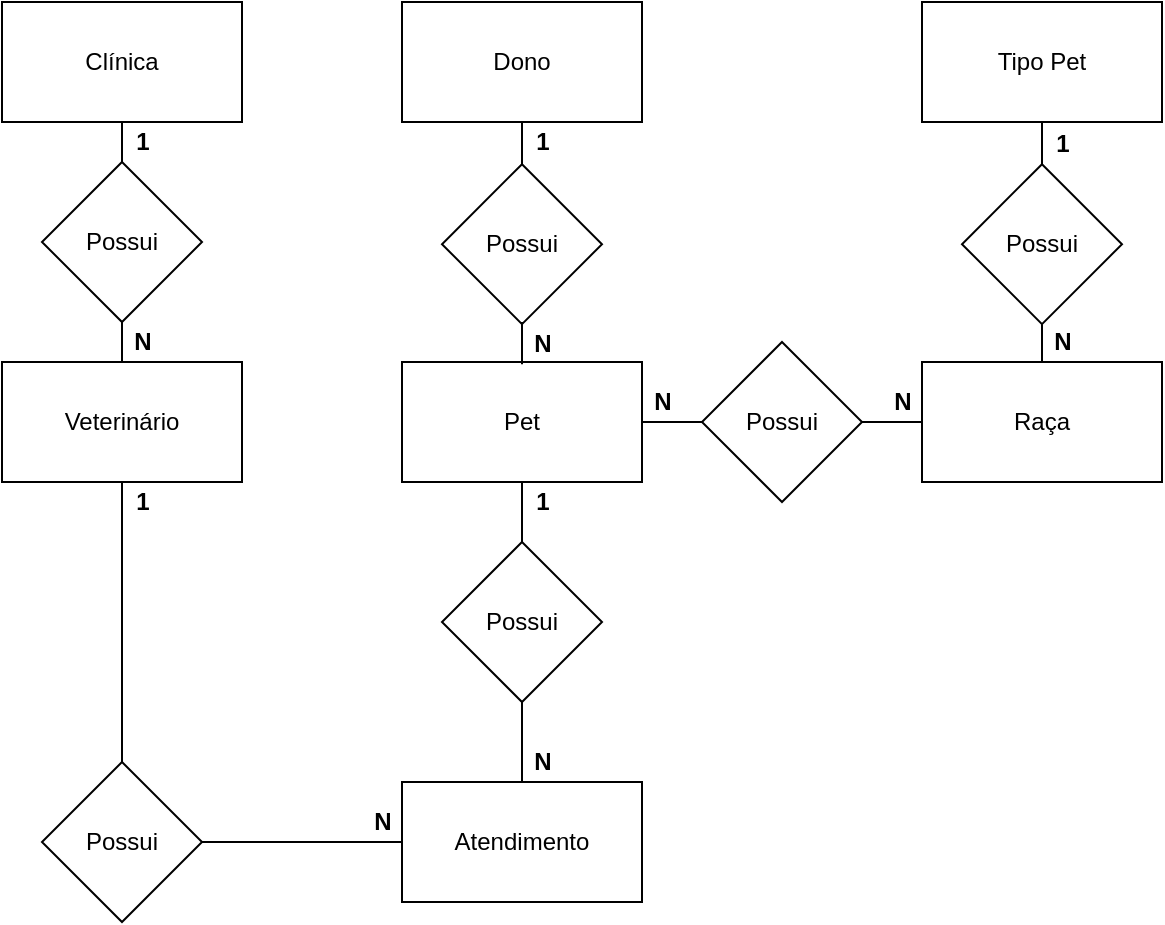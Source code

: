 <mxfile version="12.5.8" type="device" pages="2"><diagram id="moCS_vr9ycsooao_fhMp" name="Page-1"><mxGraphModel dx="1038" dy="580" grid="1" gridSize="10" guides="1" tooltips="1" connect="1" arrows="1" fold="1" page="1" pageScale="1" pageWidth="827" pageHeight="1169" math="0" shadow="0"><root><mxCell id="0"/><mxCell id="1" parent="0"/><mxCell id="rK0s4HhLpOZ81JK6znJL-1" value="Clínica" style="rounded=0;whiteSpace=wrap;html=1;" parent="1" vertex="1"><mxGeometry x="80" y="80" width="120" height="60" as="geometry"/></mxCell><mxCell id="rK0s4HhLpOZ81JK6znJL-2" value="Dono" style="rounded=0;whiteSpace=wrap;html=1;" parent="1" vertex="1"><mxGeometry x="280" y="80" width="120" height="60" as="geometry"/></mxCell><mxCell id="rK0s4HhLpOZ81JK6znJL-3" value="Tipo Pet" style="rounded=0;whiteSpace=wrap;html=1;" parent="1" vertex="1"><mxGeometry x="540" y="80" width="120" height="60" as="geometry"/></mxCell><mxCell id="rK0s4HhLpOZ81JK6znJL-5" value="Veterinário" style="rounded=0;whiteSpace=wrap;html=1;" parent="1" vertex="1"><mxGeometry x="80" y="260" width="120" height="60" as="geometry"/></mxCell><mxCell id="rK0s4HhLpOZ81JK6znJL-6" value="Atendimento" style="rounded=0;whiteSpace=wrap;html=1;" parent="1" vertex="1"><mxGeometry x="280" y="470" width="120" height="60" as="geometry"/></mxCell><mxCell id="rK0s4HhLpOZ81JK6znJL-7" value="Possui" style="rhombus;whiteSpace=wrap;html=1;" parent="1" vertex="1"><mxGeometry x="100" y="160" width="80" height="80" as="geometry"/></mxCell><mxCell id="rK0s4HhLpOZ81JK6znJL-8" value="" style="endArrow=none;html=1;entryX=0.5;entryY=1;entryDx=0;entryDy=0;exitX=0.5;exitY=0;exitDx=0;exitDy=0;" parent="1" source="rK0s4HhLpOZ81JK6znJL-7" target="rK0s4HhLpOZ81JK6znJL-1" edge="1"><mxGeometry width="50" height="50" relative="1" as="geometry"><mxPoint x="80" y="430" as="sourcePoint"/><mxPoint x="130" y="380" as="targetPoint"/></mxGeometry></mxCell><mxCell id="rK0s4HhLpOZ81JK6znJL-9" value="" style="endArrow=none;html=1;entryX=0.5;entryY=1;entryDx=0;entryDy=0;exitX=0.5;exitY=0;exitDx=0;exitDy=0;" parent="1" source="rK0s4HhLpOZ81JK6znJL-5" target="rK0s4HhLpOZ81JK6znJL-7" edge="1"><mxGeometry width="50" height="50" relative="1" as="geometry"><mxPoint x="150" y="170" as="sourcePoint"/><mxPoint x="150" y="150" as="targetPoint"/></mxGeometry></mxCell><mxCell id="rK0s4HhLpOZ81JK6znJL-10" value="&lt;b&gt;N&lt;/b&gt;" style="text;html=1;align=center;verticalAlign=middle;resizable=0;points=[];autosize=1;" parent="1" vertex="1"><mxGeometry x="140" y="240" width="20" height="20" as="geometry"/></mxCell><mxCell id="rK0s4HhLpOZ81JK6znJL-11" value="&lt;b&gt;1&lt;/b&gt;" style="text;html=1;align=center;verticalAlign=middle;resizable=0;points=[];autosize=1;" parent="1" vertex="1"><mxGeometry x="140" y="140" width="20" height="20" as="geometry"/></mxCell><mxCell id="rK0s4HhLpOZ81JK6znJL-12" value="Possui" style="rhombus;whiteSpace=wrap;html=1;" parent="1" vertex="1"><mxGeometry x="100" y="460" width="80" height="80" as="geometry"/></mxCell><mxCell id="rK0s4HhLpOZ81JK6znJL-15" value="" style="endArrow=none;html=1;entryX=0.5;entryY=0;entryDx=0;entryDy=0;exitX=0.5;exitY=1;exitDx=0;exitDy=0;" parent="1" source="rK0s4HhLpOZ81JK6znJL-5" target="rK0s4HhLpOZ81JK6znJL-12" edge="1"><mxGeometry width="50" height="50" relative="1" as="geometry"><mxPoint x="80" y="400" as="sourcePoint"/><mxPoint x="130" y="350" as="targetPoint"/><Array as="points"><mxPoint x="140" y="320"/></Array></mxGeometry></mxCell><mxCell id="rK0s4HhLpOZ81JK6znJL-16" value="" style="endArrow=none;html=1;entryX=0;entryY=0.5;entryDx=0;entryDy=0;exitX=1;exitY=0.5;exitDx=0;exitDy=0;" parent="1" source="rK0s4HhLpOZ81JK6znJL-12" target="rK0s4HhLpOZ81JK6znJL-6" edge="1"><mxGeometry width="50" height="50" relative="1" as="geometry"><mxPoint x="210" y="410" as="sourcePoint"/><mxPoint x="250" y="410" as="targetPoint"/><Array as="points"/></mxGeometry></mxCell><mxCell id="rK0s4HhLpOZ81JK6znJL-18" value="&lt;b&gt;1&lt;/b&gt;" style="text;html=1;align=center;verticalAlign=middle;resizable=0;points=[];autosize=1;" parent="1" vertex="1"><mxGeometry x="140" y="320" width="20" height="20" as="geometry"/></mxCell><mxCell id="rK0s4HhLpOZ81JK6znJL-19" value="&lt;b&gt;N&lt;/b&gt;" style="text;html=1;align=center;verticalAlign=middle;resizable=0;points=[];autosize=1;" parent="1" vertex="1"><mxGeometry x="260" y="480" width="20" height="20" as="geometry"/></mxCell><mxCell id="rK0s4HhLpOZ81JK6znJL-24" value="Pet" style="rounded=0;whiteSpace=wrap;html=1;" parent="1" vertex="1"><mxGeometry x="280" y="260" width="120" height="60" as="geometry"/></mxCell><mxCell id="rK0s4HhLpOZ81JK6znJL-27" value="Possui" style="rhombus;whiteSpace=wrap;html=1;" parent="1" vertex="1"><mxGeometry x="300" y="350" width="80" height="80" as="geometry"/></mxCell><mxCell id="rK0s4HhLpOZ81JK6znJL-28" value="&lt;b&gt;N&lt;/b&gt;" style="text;html=1;align=center;verticalAlign=middle;resizable=0;points=[];autosize=1;" parent="1" vertex="1"><mxGeometry x="340" y="450" width="20" height="20" as="geometry"/></mxCell><mxCell id="rK0s4HhLpOZ81JK6znJL-29" value="&lt;b&gt;1&lt;/b&gt;" style="text;html=1;align=center;verticalAlign=middle;resizable=0;points=[];autosize=1;" parent="1" vertex="1"><mxGeometry x="340" y="320" width="20" height="20" as="geometry"/></mxCell><mxCell id="rK0s4HhLpOZ81JK6znJL-32" value="" style="endArrow=none;html=1;entryX=0.5;entryY=1;entryDx=0;entryDy=0;exitX=0.5;exitY=0;exitDx=0;exitDy=0;" parent="1" source="rK0s4HhLpOZ81JK6znJL-27" target="rK0s4HhLpOZ81JK6znJL-24" edge="1"><mxGeometry width="50" height="50" relative="1" as="geometry"><mxPoint x="150" y="170" as="sourcePoint"/><mxPoint x="150" y="150" as="targetPoint"/><Array as="points"/></mxGeometry></mxCell><mxCell id="rK0s4HhLpOZ81JK6znJL-33" value="" style="endArrow=none;html=1;entryX=0.5;entryY=1;entryDx=0;entryDy=0;exitX=0.5;exitY=0;exitDx=0;exitDy=0;" parent="1" source="rK0s4HhLpOZ81JK6znJL-6" target="rK0s4HhLpOZ81JK6znJL-27" edge="1"><mxGeometry width="50" height="50" relative="1" as="geometry"><mxPoint x="350" y="360" as="sourcePoint"/><mxPoint x="350" y="330" as="targetPoint"/><Array as="points"/></mxGeometry></mxCell><mxCell id="rK0s4HhLpOZ81JK6znJL-34" value="Possui" style="rhombus;whiteSpace=wrap;html=1;" parent="1" vertex="1"><mxGeometry x="300" y="161.1" width="80" height="80" as="geometry"/></mxCell><mxCell id="rK0s4HhLpOZ81JK6znJL-35" value="&lt;b&gt;N&lt;/b&gt;" style="text;html=1;align=center;verticalAlign=middle;resizable=0;points=[];autosize=1;" parent="1" vertex="1"><mxGeometry x="340" y="241.1" width="20" height="20" as="geometry"/></mxCell><mxCell id="rK0s4HhLpOZ81JK6znJL-36" value="&lt;b&gt;1&lt;/b&gt;" style="text;html=1;align=center;verticalAlign=middle;resizable=0;points=[];autosize=1;" parent="1" vertex="1"><mxGeometry x="340" y="140" width="20" height="20" as="geometry"/></mxCell><mxCell id="rK0s4HhLpOZ81JK6znJL-37" value="" style="endArrow=none;html=1;exitX=0.5;exitY=0;exitDx=0;exitDy=0;" parent="1" source="rK0s4HhLpOZ81JK6znJL-34" edge="1"><mxGeometry width="50" height="50" relative="1" as="geometry"><mxPoint x="150" y="-38.9" as="sourcePoint"/><mxPoint x="340" y="140" as="targetPoint"/><Array as="points"/></mxGeometry></mxCell><mxCell id="rK0s4HhLpOZ81JK6znJL-38" value="" style="endArrow=none;html=1;exitX=0.5;exitY=0;exitDx=0;exitDy=0;" parent="1" edge="1"><mxGeometry width="50" height="50" relative="1" as="geometry"><mxPoint x="340" y="261.1" as="sourcePoint"/><mxPoint x="340" y="240" as="targetPoint"/><Array as="points"/></mxGeometry></mxCell><mxCell id="rK0s4HhLpOZ81JK6znJL-39" value="Possui" style="rhombus;whiteSpace=wrap;html=1;" parent="1" vertex="1"><mxGeometry x="430" y="250" width="80" height="80" as="geometry"/></mxCell><mxCell id="rK0s4HhLpOZ81JK6znJL-41" value="Possui" style="rhombus;whiteSpace=wrap;html=1;" parent="1" vertex="1"><mxGeometry x="560" y="161.1" width="80" height="80" as="geometry"/></mxCell><mxCell id="rK0s4HhLpOZ81JK6znJL-42" value="Raça" style="rounded=0;whiteSpace=wrap;html=1;" parent="1" vertex="1"><mxGeometry x="540" y="260" width="120" height="60" as="geometry"/></mxCell><mxCell id="rK0s4HhLpOZ81JK6znJL-43" value="" style="endArrow=none;html=1;entryX=1;entryY=0.5;entryDx=0;entryDy=0;exitX=0;exitY=0.5;exitDx=0;exitDy=0;" parent="1" source="rK0s4HhLpOZ81JK6znJL-39" target="rK0s4HhLpOZ81JK6znJL-24" edge="1"><mxGeometry width="50" height="50" relative="1" as="geometry"><mxPoint x="350" y="360" as="sourcePoint"/><mxPoint x="350" y="330" as="targetPoint"/><Array as="points"/></mxGeometry></mxCell><mxCell id="rK0s4HhLpOZ81JK6znJL-44" value="" style="endArrow=none;html=1;entryX=1;entryY=0.5;entryDx=0;entryDy=0;exitX=0;exitY=0.5;exitDx=0;exitDy=0;" parent="1" source="rK0s4HhLpOZ81JK6znJL-42" target="rK0s4HhLpOZ81JK6znJL-39" edge="1"><mxGeometry width="50" height="50" relative="1" as="geometry"><mxPoint x="440" y="300" as="sourcePoint"/><mxPoint x="410" y="300" as="targetPoint"/><Array as="points"/></mxGeometry></mxCell><mxCell id="rK0s4HhLpOZ81JK6znJL-45" value="" style="endArrow=none;html=1;entryX=0.5;entryY=1;entryDx=0;entryDy=0;exitX=0.5;exitY=0;exitDx=0;exitDy=0;" parent="1" source="rK0s4HhLpOZ81JK6znJL-42" target="rK0s4HhLpOZ81JK6znJL-41" edge="1"><mxGeometry width="50" height="50" relative="1" as="geometry"><mxPoint x="550" y="300" as="sourcePoint"/><mxPoint x="520" y="300" as="targetPoint"/><Array as="points"/></mxGeometry></mxCell><mxCell id="rK0s4HhLpOZ81JK6znJL-46" value="" style="endArrow=none;html=1;entryX=0.5;entryY=0;entryDx=0;entryDy=0;exitX=0.5;exitY=1;exitDx=0;exitDy=0;" parent="1" source="rK0s4HhLpOZ81JK6znJL-3" target="rK0s4HhLpOZ81JK6znJL-41" edge="1"><mxGeometry width="50" height="50" relative="1" as="geometry"><mxPoint x="550" y="300" as="sourcePoint"/><mxPoint x="520" y="300" as="targetPoint"/><Array as="points"/></mxGeometry></mxCell><mxCell id="rK0s4HhLpOZ81JK6znJL-48" value="&lt;b&gt;N&lt;/b&gt;" style="text;html=1;align=center;verticalAlign=middle;resizable=0;points=[];autosize=1;" parent="1" vertex="1"><mxGeometry x="400" y="270" width="20" height="20" as="geometry"/></mxCell><mxCell id="rK0s4HhLpOZ81JK6znJL-49" value="&lt;b&gt;N&lt;/b&gt;" style="text;html=1;align=center;verticalAlign=middle;resizable=0;points=[];autosize=1;" parent="1" vertex="1"><mxGeometry x="520" y="270" width="20" height="20" as="geometry"/></mxCell><mxCell id="rK0s4HhLpOZ81JK6znJL-50" value="&lt;b&gt;1&lt;/b&gt;" style="text;html=1;align=center;verticalAlign=middle;resizable=0;points=[];autosize=1;" parent="1" vertex="1"><mxGeometry x="600" y="141.1" width="20" height="20" as="geometry"/></mxCell><mxCell id="rK0s4HhLpOZ81JK6znJL-51" value="&lt;b&gt;N&lt;/b&gt;" style="text;html=1;align=center;verticalAlign=middle;resizable=0;points=[];autosize=1;" parent="1" vertex="1"><mxGeometry x="600" y="240" width="20" height="20" as="geometry"/></mxCell></root></mxGraphModel></diagram><diagram id="EmdqyFJIYe3N-oc6AVjV" name="Page-2"><mxGraphModel dx="1038" dy="580" grid="1" gridSize="10" guides="1" tooltips="1" connect="1" arrows="1" fold="1" page="1" pageScale="1" pageWidth="827" pageHeight="1169" math="0" shadow="0"><root><mxCell id="hVwzZ9mgzbWYXEC43_uT-0"/><mxCell id="hVwzZ9mgzbWYXEC43_uT-1" parent="hVwzZ9mgzbWYXEC43_uT-0"/><mxCell id="hVwzZ9mgzbWYXEC43_uT-2" value="Clinica" style="swimlane;fontStyle=0;childLayout=stackLayout;horizontal=1;startSize=26;fillColor=#e0e0e0;horizontalStack=0;resizeParent=1;resizeParentMax=0;resizeLast=0;collapsible=1;marginBottom=0;swimlaneFillColor=#ffffff;align=center;fontSize=14;" vertex="1" parent="hVwzZ9mgzbWYXEC43_uT-1"><mxGeometry x="40" y="320" width="160" height="118" as="geometry"/></mxCell><mxCell id="hVwzZ9mgzbWYXEC43_uT-3" value="IDClinica" style="shape=partialRectangle;top=0;left=0;right=0;bottom=1;align=left;verticalAlign=middle;fillColor=none;spacingLeft=34;spacingRight=4;overflow=hidden;rotatable=0;points=[[0,0.5],[1,0.5]];portConstraint=eastwest;dropTarget=0;fontStyle=5;fontSize=12;" vertex="1" parent="hVwzZ9mgzbWYXEC43_uT-2"><mxGeometry y="26" width="160" height="30" as="geometry"/></mxCell><mxCell id="hVwzZ9mgzbWYXEC43_uT-4" value="PK" style="shape=partialRectangle;top=0;left=0;bottom=0;fillColor=none;align=left;verticalAlign=middle;spacingLeft=4;spacingRight=4;overflow=hidden;rotatable=0;points=[];portConstraint=eastwest;part=1;fontSize=12;" vertex="1" connectable="0" parent="hVwzZ9mgzbWYXEC43_uT-3"><mxGeometry width="30" height="30" as="geometry"/></mxCell><mxCell id="hVwzZ9mgzbWYXEC43_uT-5" value="Endereco" style="shape=partialRectangle;top=0;left=0;right=0;bottom=0;align=left;verticalAlign=top;fillColor=none;spacingLeft=34;spacingRight=4;overflow=hidden;rotatable=0;points=[[0,0.5],[1,0.5]];portConstraint=eastwest;dropTarget=0;fontSize=12;" vertex="1" parent="hVwzZ9mgzbWYXEC43_uT-2"><mxGeometry y="56" width="160" height="26" as="geometry"/></mxCell><mxCell id="hVwzZ9mgzbWYXEC43_uT-6" value="" style="shape=partialRectangle;top=0;left=0;bottom=0;fillColor=none;align=left;verticalAlign=top;spacingLeft=4;spacingRight=4;overflow=hidden;rotatable=0;points=[];portConstraint=eastwest;part=1;fontSize=12;" vertex="1" connectable="0" parent="hVwzZ9mgzbWYXEC43_uT-5"><mxGeometry width="30" height="26" as="geometry"/></mxCell><mxCell id="hVwzZ9mgzbWYXEC43_uT-7" value="Razao_Social (nome)" style="shape=partialRectangle;top=0;left=0;right=0;bottom=0;align=left;verticalAlign=top;fillColor=none;spacingLeft=34;spacingRight=4;overflow=hidden;rotatable=0;points=[[0,0.5],[1,0.5]];portConstraint=eastwest;dropTarget=0;fontSize=12;" vertex="1" parent="hVwzZ9mgzbWYXEC43_uT-2"><mxGeometry y="82" width="160" height="26" as="geometry"/></mxCell><mxCell id="hVwzZ9mgzbWYXEC43_uT-8" value="" style="shape=partialRectangle;top=0;left=0;bottom=0;fillColor=none;align=left;verticalAlign=top;spacingLeft=4;spacingRight=4;overflow=hidden;rotatable=0;points=[];portConstraint=eastwest;part=1;fontSize=12;" vertex="1" connectable="0" parent="hVwzZ9mgzbWYXEC43_uT-7"><mxGeometry width="30" height="26" as="geometry"/></mxCell><mxCell id="hVwzZ9mgzbWYXEC43_uT-9" value="" style="shape=partialRectangle;top=0;left=0;right=0;bottom=0;align=left;verticalAlign=top;fillColor=none;spacingLeft=34;spacingRight=4;overflow=hidden;rotatable=0;points=[[0,0.5],[1,0.5]];portConstraint=eastwest;dropTarget=0;fontSize=12;" vertex="1" parent="hVwzZ9mgzbWYXEC43_uT-2"><mxGeometry y="108" width="160" height="10" as="geometry"/></mxCell><mxCell id="hVwzZ9mgzbWYXEC43_uT-10" value="" style="shape=partialRectangle;top=0;left=0;bottom=0;fillColor=none;align=left;verticalAlign=top;spacingLeft=4;spacingRight=4;overflow=hidden;rotatable=0;points=[];portConstraint=eastwest;part=1;fontSize=12;" vertex="1" connectable="0" parent="hVwzZ9mgzbWYXEC43_uT-9"><mxGeometry width="30" height="10" as="geometry"/></mxCell><mxCell id="hVwzZ9mgzbWYXEC43_uT-11" value="Dono" style="swimlane;fontStyle=0;childLayout=stackLayout;horizontal=1;startSize=26;fillColor=#e0e0e0;horizontalStack=0;resizeParent=1;resizeParentMax=0;resizeLast=0;collapsible=1;marginBottom=0;swimlaneFillColor=#ffffff;align=center;fontSize=14;" vertex="1" parent="hVwzZ9mgzbWYXEC43_uT-1"><mxGeometry x="280" y="320" width="160" height="92" as="geometry"/></mxCell><mxCell id="hVwzZ9mgzbWYXEC43_uT-12" value="IDDono" style="shape=partialRectangle;top=0;left=0;right=0;bottom=1;align=left;verticalAlign=middle;fillColor=none;spacingLeft=34;spacingRight=4;overflow=hidden;rotatable=0;points=[[0,0.5],[1,0.5]];portConstraint=eastwest;dropTarget=0;fontStyle=5;fontSize=12;" vertex="1" parent="hVwzZ9mgzbWYXEC43_uT-11"><mxGeometry y="26" width="160" height="30" as="geometry"/></mxCell><mxCell id="hVwzZ9mgzbWYXEC43_uT-13" value="PK" style="shape=partialRectangle;top=0;left=0;bottom=0;fillColor=none;align=left;verticalAlign=middle;spacingLeft=4;spacingRight=4;overflow=hidden;rotatable=0;points=[];portConstraint=eastwest;part=1;fontSize=12;" vertex="1" connectable="0" parent="hVwzZ9mgzbWYXEC43_uT-12"><mxGeometry width="30" height="30" as="geometry"/></mxCell><mxCell id="hVwzZ9mgzbWYXEC43_uT-14" value="Nome" style="shape=partialRectangle;top=0;left=0;right=0;bottom=0;align=left;verticalAlign=top;fillColor=none;spacingLeft=34;spacingRight=4;overflow=hidden;rotatable=0;points=[[0,0.5],[1,0.5]];portConstraint=eastwest;dropTarget=0;fontSize=12;" vertex="1" parent="hVwzZ9mgzbWYXEC43_uT-11"><mxGeometry y="56" width="160" height="26" as="geometry"/></mxCell><mxCell id="hVwzZ9mgzbWYXEC43_uT-15" value="" style="shape=partialRectangle;top=0;left=0;bottom=0;fillColor=none;align=left;verticalAlign=top;spacingLeft=4;spacingRight=4;overflow=hidden;rotatable=0;points=[];portConstraint=eastwest;part=1;fontSize=12;" vertex="1" connectable="0" parent="hVwzZ9mgzbWYXEC43_uT-14"><mxGeometry width="30" height="26" as="geometry"/></mxCell><mxCell id="hVwzZ9mgzbWYXEC43_uT-16" value="" style="shape=partialRectangle;top=0;left=0;right=0;bottom=0;align=left;verticalAlign=top;fillColor=none;spacingLeft=34;spacingRight=4;overflow=hidden;rotatable=0;points=[[0,0.5],[1,0.5]];portConstraint=eastwest;dropTarget=0;fontSize=12;" vertex="1" parent="hVwzZ9mgzbWYXEC43_uT-11"><mxGeometry y="82" width="160" height="10" as="geometry"/></mxCell><mxCell id="hVwzZ9mgzbWYXEC43_uT-17" value="" style="shape=partialRectangle;top=0;left=0;bottom=0;fillColor=none;align=left;verticalAlign=top;spacingLeft=4;spacingRight=4;overflow=hidden;rotatable=0;points=[];portConstraint=eastwest;part=1;fontSize=12;" vertex="1" connectable="0" parent="hVwzZ9mgzbWYXEC43_uT-16"><mxGeometry width="30" height="10" as="geometry"/></mxCell><mxCell id="hVwzZ9mgzbWYXEC43_uT-18" value="Veterinario" style="swimlane;fontStyle=0;childLayout=stackLayout;horizontal=1;startSize=26;fillColor=#e0e0e0;horizontalStack=0;resizeParent=1;resizeParentMax=0;resizeLast=0;collapsible=1;marginBottom=0;swimlaneFillColor=#ffffff;align=center;fontSize=14;" vertex="1" parent="hVwzZ9mgzbWYXEC43_uT-1"><mxGeometry x="520" y="560" width="160" height="148" as="geometry"/></mxCell><mxCell id="hVwzZ9mgzbWYXEC43_uT-19" value="IDVeterinario" style="shape=partialRectangle;top=0;left=0;right=0;bottom=1;align=left;verticalAlign=middle;fillColor=none;spacingLeft=34;spacingRight=4;overflow=hidden;rotatable=0;points=[[0,0.5],[1,0.5]];portConstraint=eastwest;dropTarget=0;fontStyle=5;fontSize=12;" vertex="1" parent="hVwzZ9mgzbWYXEC43_uT-18"><mxGeometry y="26" width="160" height="30" as="geometry"/></mxCell><mxCell id="hVwzZ9mgzbWYXEC43_uT-20" value="PK" style="shape=partialRectangle;top=0;left=0;bottom=0;fillColor=none;align=left;verticalAlign=middle;spacingLeft=4;spacingRight=4;overflow=hidden;rotatable=0;points=[];portConstraint=eastwest;part=1;fontSize=12;" vertex="1" connectable="0" parent="hVwzZ9mgzbWYXEC43_uT-19"><mxGeometry width="30" height="30" as="geometry"/></mxCell><mxCell id="hVwzZ9mgzbWYXEC43_uT-21" value="IDClinica" style="shape=partialRectangle;top=0;left=0;right=0;bottom=1;align=left;verticalAlign=middle;fillColor=none;spacingLeft=34;spacingRight=4;overflow=hidden;rotatable=0;points=[[0,0.5],[1,0.5]];portConstraint=eastwest;dropTarget=0;fontStyle=5;fontSize=12;" vertex="1" parent="hVwzZ9mgzbWYXEC43_uT-18"><mxGeometry y="56" width="160" height="30" as="geometry"/></mxCell><mxCell id="hVwzZ9mgzbWYXEC43_uT-22" value="FK1" style="shape=partialRectangle;top=0;left=0;bottom=0;fillColor=none;align=left;verticalAlign=middle;spacingLeft=4;spacingRight=4;overflow=hidden;rotatable=0;points=[];portConstraint=eastwest;part=1;fontSize=12;" vertex="1" connectable="0" parent="hVwzZ9mgzbWYXEC43_uT-21"><mxGeometry width="30" height="30" as="geometry"/></mxCell><mxCell id="hVwzZ9mgzbWYXEC43_uT-23" value="Nome" style="shape=partialRectangle;top=0;left=0;right=0;bottom=0;align=left;verticalAlign=top;fillColor=none;spacingLeft=34;spacingRight=4;overflow=hidden;rotatable=0;points=[[0,0.5],[1,0.5]];portConstraint=eastwest;dropTarget=0;fontSize=12;" vertex="1" parent="hVwzZ9mgzbWYXEC43_uT-18"><mxGeometry y="86" width="160" height="26" as="geometry"/></mxCell><mxCell id="hVwzZ9mgzbWYXEC43_uT-24" value="" style="shape=partialRectangle;top=0;left=0;bottom=0;fillColor=none;align=left;verticalAlign=top;spacingLeft=4;spacingRight=4;overflow=hidden;rotatable=0;points=[];portConstraint=eastwest;part=1;fontSize=12;" vertex="1" connectable="0" parent="hVwzZ9mgzbWYXEC43_uT-23"><mxGeometry width="30" height="26" as="geometry"/></mxCell><mxCell id="hVwzZ9mgzbWYXEC43_uT-25" value="CRMV" style="shape=partialRectangle;top=0;left=0;right=0;bottom=0;align=left;verticalAlign=top;fillColor=none;spacingLeft=34;spacingRight=4;overflow=hidden;rotatable=0;points=[[0,0.5],[1,0.5]];portConstraint=eastwest;dropTarget=0;fontSize=12;" vertex="1" parent="hVwzZ9mgzbWYXEC43_uT-18"><mxGeometry y="112" width="160" height="26" as="geometry"/></mxCell><mxCell id="hVwzZ9mgzbWYXEC43_uT-26" value="" style="shape=partialRectangle;top=0;left=0;bottom=0;fillColor=none;align=left;verticalAlign=top;spacingLeft=4;spacingRight=4;overflow=hidden;rotatable=0;points=[];portConstraint=eastwest;part=1;fontSize=12;" vertex="1" connectable="0" parent="hVwzZ9mgzbWYXEC43_uT-25"><mxGeometry width="30" height="26" as="geometry"/></mxCell><mxCell id="hVwzZ9mgzbWYXEC43_uT-27" value="" style="shape=partialRectangle;top=0;left=0;right=0;bottom=0;align=left;verticalAlign=top;fillColor=none;spacingLeft=34;spacingRight=4;overflow=hidden;rotatable=0;points=[[0,0.5],[1,0.5]];portConstraint=eastwest;dropTarget=0;fontSize=12;" vertex="1" parent="hVwzZ9mgzbWYXEC43_uT-18"><mxGeometry y="138" width="160" height="10" as="geometry"/></mxCell><mxCell id="hVwzZ9mgzbWYXEC43_uT-28" value="" style="shape=partialRectangle;top=0;left=0;bottom=0;fillColor=none;align=left;verticalAlign=top;spacingLeft=4;spacingRight=4;overflow=hidden;rotatable=0;points=[];portConstraint=eastwest;part=1;fontSize=12;" vertex="1" connectable="0" parent="hVwzZ9mgzbWYXEC43_uT-27"><mxGeometry width="30" height="10" as="geometry"/></mxCell><mxCell id="hVwzZ9mgzbWYXEC43_uT-29" value="Raca" style="swimlane;fontStyle=0;childLayout=stackLayout;horizontal=1;startSize=26;fillColor=#e0e0e0;horizontalStack=0;resizeParent=1;resizeParentMax=0;resizeLast=0;collapsible=1;marginBottom=0;swimlaneFillColor=#ffffff;align=center;fontSize=14;" vertex="1" parent="hVwzZ9mgzbWYXEC43_uT-1"><mxGeometry x="40" y="560" width="160" height="122" as="geometry"/></mxCell><mxCell id="hVwzZ9mgzbWYXEC43_uT-30" value="IDRaca" style="shape=partialRectangle;top=0;left=0;right=0;bottom=1;align=left;verticalAlign=middle;fillColor=none;spacingLeft=34;spacingRight=4;overflow=hidden;rotatable=0;points=[[0,0.5],[1,0.5]];portConstraint=eastwest;dropTarget=0;fontStyle=5;fontSize=12;" vertex="1" parent="hVwzZ9mgzbWYXEC43_uT-29"><mxGeometry y="26" width="160" height="30" as="geometry"/></mxCell><mxCell id="hVwzZ9mgzbWYXEC43_uT-31" value="PK" style="shape=partialRectangle;top=0;left=0;bottom=0;fillColor=none;align=left;verticalAlign=middle;spacingLeft=4;spacingRight=4;overflow=hidden;rotatable=0;points=[];portConstraint=eastwest;part=1;fontSize=12;" vertex="1" connectable="0" parent="hVwzZ9mgzbWYXEC43_uT-30"><mxGeometry width="30" height="30" as="geometry"/></mxCell><mxCell id="hVwzZ9mgzbWYXEC43_uT-32" value="IDTipoPet" style="shape=partialRectangle;top=0;left=0;right=0;bottom=1;align=left;verticalAlign=middle;fillColor=none;spacingLeft=34;spacingRight=4;overflow=hidden;rotatable=0;points=[[0,0.5],[1,0.5]];portConstraint=eastwest;dropTarget=0;fontStyle=5;fontSize=12;" vertex="1" parent="hVwzZ9mgzbWYXEC43_uT-29"><mxGeometry y="56" width="160" height="30" as="geometry"/></mxCell><mxCell id="hVwzZ9mgzbWYXEC43_uT-33" value="FK1" style="shape=partialRectangle;top=0;left=0;bottom=0;fillColor=none;align=left;verticalAlign=middle;spacingLeft=4;spacingRight=4;overflow=hidden;rotatable=0;points=[];portConstraint=eastwest;part=1;fontSize=12;" vertex="1" connectable="0" parent="hVwzZ9mgzbWYXEC43_uT-32"><mxGeometry width="30" height="30" as="geometry"/></mxCell><mxCell id="hVwzZ9mgzbWYXEC43_uT-34" value="Titulo" style="shape=partialRectangle;top=0;left=0;right=0;bottom=0;align=left;verticalAlign=top;fillColor=none;spacingLeft=34;spacingRight=4;overflow=hidden;rotatable=0;points=[[0,0.5],[1,0.5]];portConstraint=eastwest;dropTarget=0;fontSize=12;" vertex="1" parent="hVwzZ9mgzbWYXEC43_uT-29"><mxGeometry y="86" width="160" height="26" as="geometry"/></mxCell><mxCell id="hVwzZ9mgzbWYXEC43_uT-35" value="" style="shape=partialRectangle;top=0;left=0;bottom=0;fillColor=none;align=left;verticalAlign=top;spacingLeft=4;spacingRight=4;overflow=hidden;rotatable=0;points=[];portConstraint=eastwest;part=1;fontSize=12;" vertex="1" connectable="0" parent="hVwzZ9mgzbWYXEC43_uT-34"><mxGeometry width="30" height="26" as="geometry"/></mxCell><mxCell id="hVwzZ9mgzbWYXEC43_uT-36" value="" style="shape=partialRectangle;top=0;left=0;right=0;bottom=0;align=left;verticalAlign=top;fillColor=none;spacingLeft=34;spacingRight=4;overflow=hidden;rotatable=0;points=[[0,0.5],[1,0.5]];portConstraint=eastwest;dropTarget=0;fontSize=12;" vertex="1" parent="hVwzZ9mgzbWYXEC43_uT-29"><mxGeometry y="112" width="160" height="10" as="geometry"/></mxCell><mxCell id="hVwzZ9mgzbWYXEC43_uT-37" value="" style="shape=partialRectangle;top=0;left=0;bottom=0;fillColor=none;align=left;verticalAlign=top;spacingLeft=4;spacingRight=4;overflow=hidden;rotatable=0;points=[];portConstraint=eastwest;part=1;fontSize=12;" vertex="1" connectable="0" parent="hVwzZ9mgzbWYXEC43_uT-36"><mxGeometry width="30" height="10" as="geometry"/></mxCell><mxCell id="hVwzZ9mgzbWYXEC43_uT-38" value="Pet" style="swimlane;fontStyle=0;childLayout=stackLayout;horizontal=1;startSize=26;fillColor=#e0e0e0;horizontalStack=0;resizeParent=1;resizeParentMax=0;resizeLast=0;collapsible=1;marginBottom=0;swimlaneFillColor=#ffffff;align=center;fontSize=14;" vertex="1" parent="hVwzZ9mgzbWYXEC43_uT-1"><mxGeometry x="520" y="320" width="180" height="204" as="geometry"/></mxCell><mxCell id="hVwzZ9mgzbWYXEC43_uT-39" value="IDPet" style="shape=partialRectangle;top=0;left=0;right=0;bottom=1;align=left;verticalAlign=middle;fillColor=none;spacingLeft=34;spacingRight=4;overflow=hidden;rotatable=0;points=[[0,0.5],[1,0.5]];portConstraint=eastwest;dropTarget=0;fontStyle=5;fontSize=12;" vertex="1" parent="hVwzZ9mgzbWYXEC43_uT-38"><mxGeometry y="26" width="180" height="30" as="geometry"/></mxCell><mxCell id="hVwzZ9mgzbWYXEC43_uT-40" value="PK" style="shape=partialRectangle;top=0;left=0;bottom=0;fillColor=none;align=left;verticalAlign=middle;spacingLeft=4;spacingRight=4;overflow=hidden;rotatable=0;points=[];portConstraint=eastwest;part=1;fontSize=12;" vertex="1" connectable="0" parent="hVwzZ9mgzbWYXEC43_uT-39"><mxGeometry width="30" height="30" as="geometry"/></mxCell><mxCell id="hVwzZ9mgzbWYXEC43_uT-41" value="IDRaca" style="shape=partialRectangle;top=0;left=0;right=0;bottom=1;align=left;verticalAlign=middle;fillColor=none;spacingLeft=34;spacingRight=4;overflow=hidden;rotatable=0;points=[[0,0.5],[1,0.5]];portConstraint=eastwest;dropTarget=0;fontStyle=5;fontSize=12;" vertex="1" parent="hVwzZ9mgzbWYXEC43_uT-38"><mxGeometry y="56" width="180" height="30" as="geometry"/></mxCell><mxCell id="hVwzZ9mgzbWYXEC43_uT-42" value="FK1" style="shape=partialRectangle;top=0;left=0;bottom=0;fillColor=none;align=left;verticalAlign=middle;spacingLeft=4;spacingRight=4;overflow=hidden;rotatable=0;points=[];portConstraint=eastwest;part=1;fontSize=12;" vertex="1" connectable="0" parent="hVwzZ9mgzbWYXEC43_uT-41"><mxGeometry width="30" height="30" as="geometry"/></mxCell><mxCell id="hVwzZ9mgzbWYXEC43_uT-43" value="IDDono" style="shape=partialRectangle;top=0;left=0;right=0;bottom=1;align=left;verticalAlign=middle;fillColor=none;spacingLeft=34;spacingRight=4;overflow=hidden;rotatable=0;points=[[0,0.5],[1,0.5]];portConstraint=eastwest;dropTarget=0;fontStyle=5;fontSize=12;" vertex="1" parent="hVwzZ9mgzbWYXEC43_uT-38"><mxGeometry y="86" width="180" height="30" as="geometry"/></mxCell><mxCell id="hVwzZ9mgzbWYXEC43_uT-44" value="FK2" style="shape=partialRectangle;top=0;left=0;bottom=0;fillColor=none;align=left;verticalAlign=middle;spacingLeft=4;spacingRight=4;overflow=hidden;rotatable=0;points=[];portConstraint=eastwest;part=1;fontSize=12;" vertex="1" connectable="0" parent="hVwzZ9mgzbWYXEC43_uT-43"><mxGeometry width="30" height="30" as="geometry"/></mxCell><mxCell id="hVwzZ9mgzbWYXEC43_uT-45" value="Telelfone&#10;" style="shape=partialRectangle;top=0;left=0;right=0;bottom=0;align=left;verticalAlign=top;fillColor=none;spacingLeft=34;spacingRight=4;overflow=hidden;rotatable=0;points=[[0,0.5],[1,0.5]];portConstraint=eastwest;dropTarget=0;fontSize=12;" vertex="1" parent="hVwzZ9mgzbWYXEC43_uT-38"><mxGeometry y="116" width="180" height="26" as="geometry"/></mxCell><mxCell id="hVwzZ9mgzbWYXEC43_uT-46" value="" style="shape=partialRectangle;top=0;left=0;bottom=0;fillColor=none;align=left;verticalAlign=top;spacingLeft=4;spacingRight=4;overflow=hidden;rotatable=0;points=[];portConstraint=eastwest;part=1;fontSize=12;" vertex="1" connectable="0" parent="hVwzZ9mgzbWYXEC43_uT-45"><mxGeometry width="30" height="26" as="geometry"/></mxCell><mxCell id="hVwzZ9mgzbWYXEC43_uT-47" value="Nome" style="shape=partialRectangle;top=0;left=0;right=0;bottom=0;align=left;verticalAlign=top;fillColor=none;spacingLeft=34;spacingRight=4;overflow=hidden;rotatable=0;points=[[0,0.5],[1,0.5]];portConstraint=eastwest;dropTarget=0;fontSize=12;" vertex="1" parent="hVwzZ9mgzbWYXEC43_uT-38"><mxGeometry y="142" width="180" height="26" as="geometry"/></mxCell><mxCell id="hVwzZ9mgzbWYXEC43_uT-48" value="" style="shape=partialRectangle;top=0;left=0;bottom=0;fillColor=none;align=left;verticalAlign=top;spacingLeft=4;spacingRight=4;overflow=hidden;rotatable=0;points=[];portConstraint=eastwest;part=1;fontSize=12;" vertex="1" connectable="0" parent="hVwzZ9mgzbWYXEC43_uT-47"><mxGeometry width="30" height="26" as="geometry"/></mxCell><mxCell id="hVwzZ9mgzbWYXEC43_uT-49" value="Porte" style="shape=partialRectangle;top=0;left=0;right=0;bottom=0;align=left;verticalAlign=top;fillColor=none;spacingLeft=34;spacingRight=4;overflow=hidden;rotatable=0;points=[[0,0.5],[1,0.5]];portConstraint=eastwest;dropTarget=0;fontSize=12;" vertex="1" parent="hVwzZ9mgzbWYXEC43_uT-38"><mxGeometry y="168" width="180" height="26" as="geometry"/></mxCell><mxCell id="hVwzZ9mgzbWYXEC43_uT-50" value="" style="shape=partialRectangle;top=0;left=0;bottom=0;fillColor=none;align=left;verticalAlign=top;spacingLeft=4;spacingRight=4;overflow=hidden;rotatable=0;points=[];portConstraint=eastwest;part=1;fontSize=12;" vertex="1" connectable="0" parent="hVwzZ9mgzbWYXEC43_uT-49"><mxGeometry width="30" height="26" as="geometry"/></mxCell><mxCell id="hVwzZ9mgzbWYXEC43_uT-51" value="" style="shape=partialRectangle;top=0;left=0;right=0;bottom=0;align=left;verticalAlign=top;fillColor=none;spacingLeft=34;spacingRight=4;overflow=hidden;rotatable=0;points=[[0,0.5],[1,0.5]];portConstraint=eastwest;dropTarget=0;fontSize=12;" vertex="1" parent="hVwzZ9mgzbWYXEC43_uT-38"><mxGeometry y="194" width="180" height="10" as="geometry"/></mxCell><mxCell id="hVwzZ9mgzbWYXEC43_uT-52" value="" style="shape=partialRectangle;top=0;left=0;bottom=0;fillColor=none;align=left;verticalAlign=top;spacingLeft=4;spacingRight=4;overflow=hidden;rotatable=0;points=[];portConstraint=eastwest;part=1;fontSize=12;" vertex="1" connectable="0" parent="hVwzZ9mgzbWYXEC43_uT-51"><mxGeometry width="30" height="10" as="geometry"/></mxCell><mxCell id="hVwzZ9mgzbWYXEC43_uT-53" value="Tipo_Pet" style="swimlane;fontStyle=0;childLayout=stackLayout;horizontal=1;startSize=26;fillColor=#e0e0e0;horizontalStack=0;resizeParent=1;resizeParentMax=0;resizeLast=0;collapsible=1;marginBottom=0;swimlaneFillColor=#ffffff;align=center;fontSize=14;" vertex="1" parent="hVwzZ9mgzbWYXEC43_uT-1"><mxGeometry x="290" y="560" width="160" height="92" as="geometry"/></mxCell><mxCell id="hVwzZ9mgzbWYXEC43_uT-54" value="IDTipoPet" style="shape=partialRectangle;top=0;left=0;right=0;bottom=1;align=left;verticalAlign=middle;fillColor=none;spacingLeft=34;spacingRight=4;overflow=hidden;rotatable=0;points=[[0,0.5],[1,0.5]];portConstraint=eastwest;dropTarget=0;fontStyle=5;fontSize=12;" vertex="1" parent="hVwzZ9mgzbWYXEC43_uT-53"><mxGeometry y="26" width="160" height="30" as="geometry"/></mxCell><mxCell id="hVwzZ9mgzbWYXEC43_uT-55" value="PK" style="shape=partialRectangle;top=0;left=0;bottom=0;fillColor=none;align=left;verticalAlign=middle;spacingLeft=4;spacingRight=4;overflow=hidden;rotatable=0;points=[];portConstraint=eastwest;part=1;fontSize=12;" vertex="1" connectable="0" parent="hVwzZ9mgzbWYXEC43_uT-54"><mxGeometry width="30" height="30" as="geometry"/></mxCell><mxCell id="hVwzZ9mgzbWYXEC43_uT-56" value="Titulo" style="shape=partialRectangle;top=0;left=0;right=0;bottom=0;align=left;verticalAlign=top;fillColor=none;spacingLeft=34;spacingRight=4;overflow=hidden;rotatable=0;points=[[0,0.5],[1,0.5]];portConstraint=eastwest;dropTarget=0;fontSize=12;" vertex="1" parent="hVwzZ9mgzbWYXEC43_uT-53"><mxGeometry y="56" width="160" height="26" as="geometry"/></mxCell><mxCell id="hVwzZ9mgzbWYXEC43_uT-57" value="" style="shape=partialRectangle;top=0;left=0;bottom=0;fillColor=none;align=left;verticalAlign=top;spacingLeft=4;spacingRight=4;overflow=hidden;rotatable=0;points=[];portConstraint=eastwest;part=1;fontSize=12;" vertex="1" connectable="0" parent="hVwzZ9mgzbWYXEC43_uT-56"><mxGeometry width="30" height="26" as="geometry"/></mxCell><mxCell id="hVwzZ9mgzbWYXEC43_uT-58" value="" style="shape=partialRectangle;top=0;left=0;right=0;bottom=0;align=left;verticalAlign=top;fillColor=none;spacingLeft=34;spacingRight=4;overflow=hidden;rotatable=0;points=[[0,0.5],[1,0.5]];portConstraint=eastwest;dropTarget=0;fontSize=12;" vertex="1" parent="hVwzZ9mgzbWYXEC43_uT-53"><mxGeometry y="82" width="160" height="10" as="geometry"/></mxCell><mxCell id="hVwzZ9mgzbWYXEC43_uT-59" value="" style="shape=partialRectangle;top=0;left=0;bottom=0;fillColor=none;align=left;verticalAlign=top;spacingLeft=4;spacingRight=4;overflow=hidden;rotatable=0;points=[];portConstraint=eastwest;part=1;fontSize=12;" vertex="1" connectable="0" parent="hVwzZ9mgzbWYXEC43_uT-58"><mxGeometry width="30" height="10" as="geometry"/></mxCell><mxCell id="hVwzZ9mgzbWYXEC43_uT-60" value="Atendimento" style="swimlane;fontStyle=0;childLayout=stackLayout;horizontal=1;startSize=26;fillColor=#e0e0e0;horizontalStack=0;resizeParent=1;resizeParentMax=0;resizeLast=0;collapsible=1;marginBottom=0;swimlaneFillColor=#ffffff;align=center;fontSize=14;" vertex="1" parent="hVwzZ9mgzbWYXEC43_uT-1"><mxGeometry x="300" y="760" width="160" height="178" as="geometry"/></mxCell><mxCell id="hVwzZ9mgzbWYXEC43_uT-61" value="IDAtendimento" style="shape=partialRectangle;top=0;left=0;right=0;bottom=1;align=left;verticalAlign=middle;fillColor=none;spacingLeft=34;spacingRight=4;overflow=hidden;rotatable=0;points=[[0,0.5],[1,0.5]];portConstraint=eastwest;dropTarget=0;fontStyle=5;fontSize=12;" vertex="1" parent="hVwzZ9mgzbWYXEC43_uT-60"><mxGeometry y="26" width="160" height="30" as="geometry"/></mxCell><mxCell id="hVwzZ9mgzbWYXEC43_uT-62" value="PK" style="shape=partialRectangle;top=0;left=0;bottom=0;fillColor=none;align=left;verticalAlign=middle;spacingLeft=4;spacingRight=4;overflow=hidden;rotatable=0;points=[];portConstraint=eastwest;part=1;fontSize=12;" vertex="1" connectable="0" parent="hVwzZ9mgzbWYXEC43_uT-61"><mxGeometry width="30" height="30" as="geometry"/></mxCell><mxCell id="hVwzZ9mgzbWYXEC43_uT-63" value="IDVeterinario" style="shape=partialRectangle;top=0;left=0;right=0;bottom=1;align=left;verticalAlign=middle;fillColor=none;spacingLeft=34;spacingRight=4;overflow=hidden;rotatable=0;points=[[0,0.5],[1,0.5]];portConstraint=eastwest;dropTarget=0;fontStyle=5;fontSize=12;" vertex="1" parent="hVwzZ9mgzbWYXEC43_uT-60"><mxGeometry y="56" width="160" height="30" as="geometry"/></mxCell><mxCell id="hVwzZ9mgzbWYXEC43_uT-64" value="FK1" style="shape=partialRectangle;top=0;left=0;bottom=0;fillColor=none;align=left;verticalAlign=middle;spacingLeft=4;spacingRight=4;overflow=hidden;rotatable=0;points=[];portConstraint=eastwest;part=1;fontSize=12;" vertex="1" connectable="0" parent="hVwzZ9mgzbWYXEC43_uT-63"><mxGeometry width="30" height="30" as="geometry"/></mxCell><mxCell id="hVwzZ9mgzbWYXEC43_uT-65" value="IDPet" style="shape=partialRectangle;top=0;left=0;right=0;bottom=1;align=left;verticalAlign=middle;fillColor=none;spacingLeft=34;spacingRight=4;overflow=hidden;rotatable=0;points=[[0,0.5],[1,0.5]];portConstraint=eastwest;dropTarget=0;fontStyle=5;fontSize=12;" vertex="1" parent="hVwzZ9mgzbWYXEC43_uT-60"><mxGeometry y="86" width="160" height="30" as="geometry"/></mxCell><mxCell id="hVwzZ9mgzbWYXEC43_uT-66" value="FK2" style="shape=partialRectangle;top=0;left=0;bottom=0;fillColor=none;align=left;verticalAlign=middle;spacingLeft=4;spacingRight=4;overflow=hidden;rotatable=0;points=[];portConstraint=eastwest;part=1;fontSize=12;" vertex="1" connectable="0" parent="hVwzZ9mgzbWYXEC43_uT-65"><mxGeometry width="30" height="30" as="geometry"/></mxCell><mxCell id="hVwzZ9mgzbWYXEC43_uT-67" value="Data" style="shape=partialRectangle;top=0;left=0;right=0;bottom=0;align=left;verticalAlign=top;fillColor=none;spacingLeft=34;spacingRight=4;overflow=hidden;rotatable=0;points=[[0,0.5],[1,0.5]];portConstraint=eastwest;dropTarget=0;fontSize=12;" vertex="1" parent="hVwzZ9mgzbWYXEC43_uT-60"><mxGeometry y="116" width="160" height="26" as="geometry"/></mxCell><mxCell id="hVwzZ9mgzbWYXEC43_uT-68" value="" style="shape=partialRectangle;top=0;left=0;bottom=0;fillColor=none;align=left;verticalAlign=top;spacingLeft=4;spacingRight=4;overflow=hidden;rotatable=0;points=[];portConstraint=eastwest;part=1;fontSize=12;" vertex="1" connectable="0" parent="hVwzZ9mgzbWYXEC43_uT-67"><mxGeometry width="30" height="26" as="geometry"/></mxCell><mxCell id="hVwzZ9mgzbWYXEC43_uT-69" value="Descricao" style="shape=partialRectangle;top=0;left=0;right=0;bottom=0;align=left;verticalAlign=top;fillColor=none;spacingLeft=34;spacingRight=4;overflow=hidden;rotatable=0;points=[[0,0.5],[1,0.5]];portConstraint=eastwest;dropTarget=0;fontSize=12;" vertex="1" parent="hVwzZ9mgzbWYXEC43_uT-60"><mxGeometry y="142" width="160" height="26" as="geometry"/></mxCell><mxCell id="hVwzZ9mgzbWYXEC43_uT-70" value="" style="shape=partialRectangle;top=0;left=0;bottom=0;fillColor=none;align=left;verticalAlign=top;spacingLeft=4;spacingRight=4;overflow=hidden;rotatable=0;points=[];portConstraint=eastwest;part=1;fontSize=12;" vertex="1" connectable="0" parent="hVwzZ9mgzbWYXEC43_uT-69"><mxGeometry width="30" height="26" as="geometry"/></mxCell><mxCell id="hVwzZ9mgzbWYXEC43_uT-71" value="" style="shape=partialRectangle;top=0;left=0;right=0;bottom=0;align=left;verticalAlign=top;fillColor=none;spacingLeft=34;spacingRight=4;overflow=hidden;rotatable=0;points=[[0,0.5],[1,0.5]];portConstraint=eastwest;dropTarget=0;fontSize=12;" vertex="1" parent="hVwzZ9mgzbWYXEC43_uT-60"><mxGeometry y="168" width="160" height="10" as="geometry"/></mxCell><mxCell id="hVwzZ9mgzbWYXEC43_uT-72" value="" style="shape=partialRectangle;top=0;left=0;bottom=0;fillColor=none;align=left;verticalAlign=top;spacingLeft=4;spacingRight=4;overflow=hidden;rotatable=0;points=[];portConstraint=eastwest;part=1;fontSize=12;" vertex="1" connectable="0" parent="hVwzZ9mgzbWYXEC43_uT-71"><mxGeometry width="30" height="10" as="geometry"/></mxCell><mxCell id="hVwzZ9mgzbWYXEC43_uT-73" value="" style="edgeStyle=entityRelationEdgeStyle;fontSize=12;html=1;endArrow=ERoneToMany;exitX=1;exitY=0.5;exitDx=0;exitDy=0;" edge="1" parent="hVwzZ9mgzbWYXEC43_uT-1" source="hVwzZ9mgzbWYXEC43_uT-12"><mxGeometry width="100" height="100" relative="1" as="geometry"><mxPoint x="430" y="524" as="sourcePoint"/><mxPoint x="530" y="424" as="targetPoint"/></mxGeometry></mxCell><mxCell id="hVwzZ9mgzbWYXEC43_uT-74" value="" style="edgeStyle=entityRelationEdgeStyle;fontSize=12;html=1;endArrow=ERoneToMany;exitX=1;exitY=0.5;exitDx=0;exitDy=0;entryX=0.081;entryY=-0.024;entryDx=0;entryDy=0;entryPerimeter=0;" edge="1" parent="hVwzZ9mgzbWYXEC43_uT-1" source="hVwzZ9mgzbWYXEC43_uT-3" target="hVwzZ9mgzbWYXEC43_uT-21"><mxGeometry width="100" height="100" relative="1" as="geometry"><mxPoint x="420" y="708" as="sourcePoint"/><mxPoint x="520" y="608" as="targetPoint"/></mxGeometry></mxCell><mxCell id="hVwzZ9mgzbWYXEC43_uT-75" value="" style="edgeStyle=entityRelationEdgeStyle;fontSize=12;html=1;endArrow=ERoneToMany;entryX=0;entryY=0.5;entryDx=0;entryDy=0;exitX=1;exitY=0.5;exitDx=0;exitDy=0;" edge="1" parent="hVwzZ9mgzbWYXEC43_uT-1" source="hVwzZ9mgzbWYXEC43_uT-30" target="hVwzZ9mgzbWYXEC43_uT-41"><mxGeometry width="100" height="100" relative="1" as="geometry"><mxPoint x="570" y="1030" as="sourcePoint"/><mxPoint x="670" y="930" as="targetPoint"/></mxGeometry></mxCell><mxCell id="hVwzZ9mgzbWYXEC43_uT-76" value="" style="edgeStyle=entityRelationEdgeStyle;fontSize=12;html=1;endArrow=ERoneToMany;entryX=0;entryY=0.5;entryDx=0;entryDy=0;exitX=1;exitY=0.5;exitDx=0;exitDy=0;" edge="1" parent="hVwzZ9mgzbWYXEC43_uT-1" source="hVwzZ9mgzbWYXEC43_uT-32" target="hVwzZ9mgzbWYXEC43_uT-54"><mxGeometry width="100" height="100" relative="1" as="geometry"><mxPoint x="560" y="1160" as="sourcePoint"/><mxPoint x="660" y="1060" as="targetPoint"/></mxGeometry></mxCell><mxCell id="hVwzZ9mgzbWYXEC43_uT-77" value="" style="edgeStyle=entityRelationEdgeStyle;fontSize=12;html=1;endArrow=ERoneToMany;entryX=0;entryY=0.5;entryDx=0;entryDy=0;exitX=1.063;exitY=0.133;exitDx=0;exitDy=0;exitPerimeter=0;" edge="1" parent="hVwzZ9mgzbWYXEC43_uT-1" source="hVwzZ9mgzbWYXEC43_uT-65" target="hVwzZ9mgzbWYXEC43_uT-39"><mxGeometry width="100" height="100" relative="1" as="geometry"><mxPoint x="80" y="891" as="sourcePoint"/><mxPoint x="462.71" y="865" as="targetPoint"/></mxGeometry></mxCell><mxCell id="hVwzZ9mgzbWYXEC43_uT-78" value="" style="edgeStyle=entityRelationEdgeStyle;fontSize=12;html=1;endArrow=ERzeroToMany;endFill=1;exitX=1;exitY=0.5;exitDx=0;exitDy=0;" edge="1" parent="hVwzZ9mgzbWYXEC43_uT-1" source="hVwzZ9mgzbWYXEC43_uT-63" target="hVwzZ9mgzbWYXEC43_uT-19"><mxGeometry width="100" height="100" relative="1" as="geometry"><mxPoint x="520" y="808" as="sourcePoint"/><mxPoint x="620" y="708" as="targetPoint"/></mxGeometry></mxCell></root></mxGraphModel></diagram></mxfile>